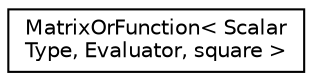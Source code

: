 digraph "Graphical Class Hierarchy"
{
 // LATEX_PDF_SIZE
  edge [fontname="Helvetica",fontsize="10",labelfontname="Helvetica",labelfontsize="10"];
  node [fontname="Helvetica",fontsize="10",shape=record];
  rankdir="LR";
  Node0 [label="MatrixOrFunction\< Scalar\lType, Evaluator, square \>",height=0.2,width=0.4,color="black", fillcolor="white", style="filled",URL="$classoperations__research_1_1_matrix_or_function.html",tooltip=" "];
}
